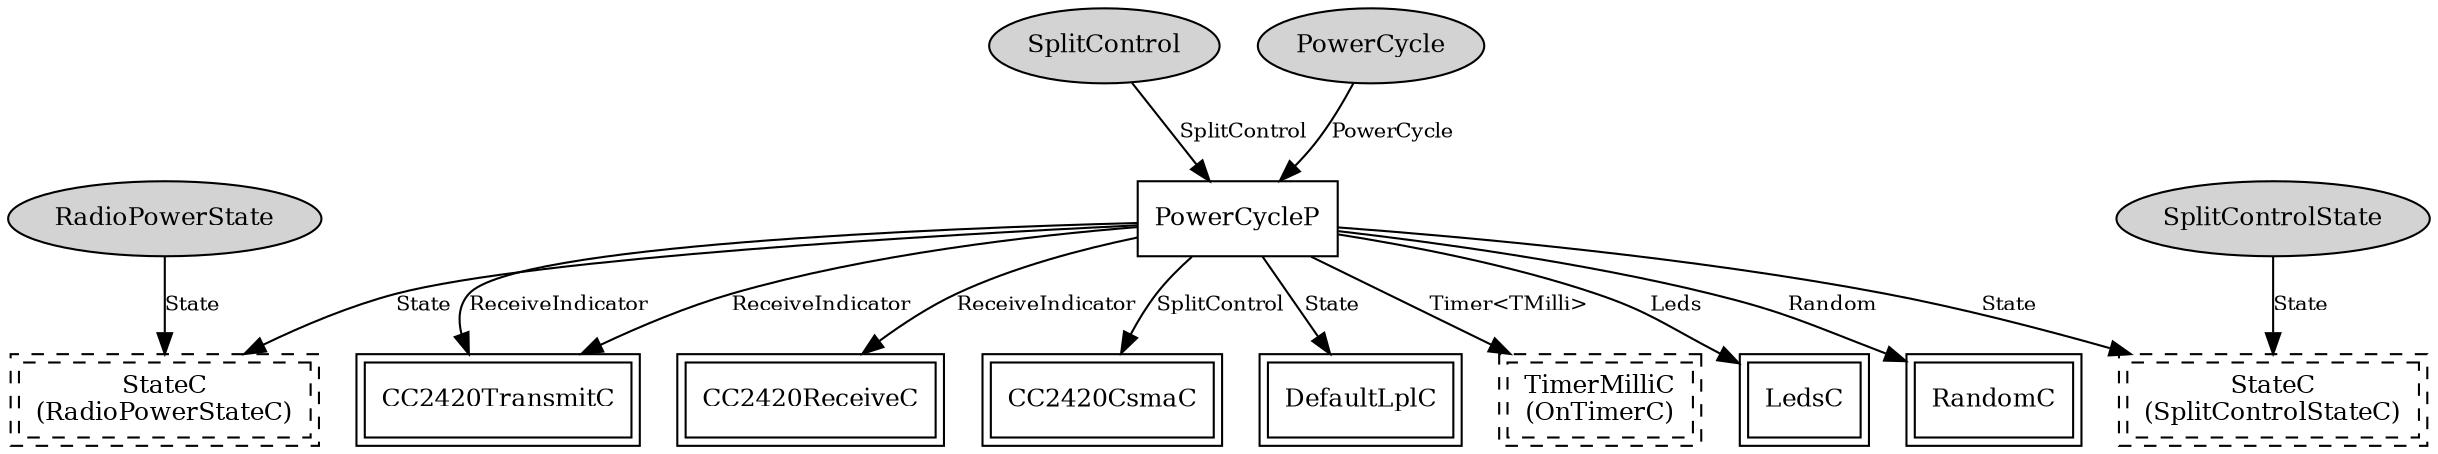 digraph "......tos.chips.cc2420.lpl.PowerCycleC" {
  n0x411adbf0 [shape=ellipse, style=filled, label="SplitControl", fontsize=12];
  "PowerCycleP" [fontsize=12, shape=box, URL="../chtml/......tos.chips.cc2420.lpl.PowerCycleP.html"];
  n0x411aaba0 [shape=ellipse, style=filled, label="RadioPowerState", fontsize=12];
  "PowerCycleC.RadioPowerStateC" [fontsize=12, shape=box,peripheries=2, style=dashed, label="StateC\n(RadioPowerStateC)", URL="../chtml/tos.system.StateC.html"];
  n0x411aa338 [shape=ellipse, style=filled, label="SplitControlState", fontsize=12];
  "PowerCycleC.SplitControlStateC" [fontsize=12, shape=box,peripheries=2, style=dashed, label="StateC\n(SplitControlStateC)", URL="../chtml/tos.system.StateC.html"];
  n0x411ad698 [shape=ellipse, style=filled, label="PowerCycle", fontsize=12];
  "PowerCycleP" [fontsize=12, shape=box, URL="../chtml/......tos.chips.cc2420.lpl.PowerCycleP.html"];
  "PowerCycleP" [fontsize=12, shape=box, URL="../chtml/......tos.chips.cc2420.lpl.PowerCycleP.html"];
  "CC2420TransmitC" [fontsize=12, shape=box,peripheries=2, URL="../chtml/tos.chips.cc2420.transmit.CC2420TransmitC.html"];
  "PowerCycleP" [fontsize=12, shape=box, URL="../chtml/......tos.chips.cc2420.lpl.PowerCycleP.html"];
  "CC2420TransmitC" [fontsize=12, shape=box,peripheries=2, URL="../chtml/tos.chips.cc2420.transmit.CC2420TransmitC.html"];
  "PowerCycleP" [fontsize=12, shape=box, URL="../chtml/......tos.chips.cc2420.lpl.PowerCycleP.html"];
  "CC2420ReceiveC" [fontsize=12, shape=box,peripheries=2, URL="../chtml/......tos.chips.cc2420.receive.CC2420ReceiveC.html"];
  "PowerCycleP" [fontsize=12, shape=box, URL="../chtml/......tos.chips.cc2420.lpl.PowerCycleP.html"];
  "CC2420CsmaC" [fontsize=12, shape=box,peripheries=2, URL="../chtml/tos.chips.cc2420.csma.CC2420CsmaC.html"];
  "PowerCycleP" [fontsize=12, shape=box, URL="../chtml/......tos.chips.cc2420.lpl.PowerCycleP.html"];
  "DefaultLplC" [fontsize=12, shape=box,peripheries=2, URL="../chtml/......tos.chips.cc2420.lpl.DefaultLplC.html"];
  "PowerCycleP" [fontsize=12, shape=box, URL="../chtml/......tos.chips.cc2420.lpl.PowerCycleP.html"];
  "PowerCycleP" [fontsize=12, shape=box, URL="../chtml/......tos.chips.cc2420.lpl.PowerCycleP.html"];
  "PowerCycleP" [fontsize=12, shape=box, URL="../chtml/......tos.chips.cc2420.lpl.PowerCycleP.html"];
  "PowerCycleC.OnTimerC" [fontsize=12, shape=box,peripheries=2, style=dashed, label="TimerMilliC\n(OnTimerC)", URL="../chtml/tos.system.TimerMilliC.html"];
  "PowerCycleP" [fontsize=12, shape=box, URL="../chtml/......tos.chips.cc2420.lpl.PowerCycleP.html"];
  "LedsC" [fontsize=12, shape=box,peripheries=2, URL="../chtml/tos.system.LedsC.html"];
  "PowerCycleP" [fontsize=12, shape=box, URL="../chtml/......tos.chips.cc2420.lpl.PowerCycleP.html"];
  "RandomC" [fontsize=12, shape=box,peripheries=2, URL="../chtml/tos.system.RandomC.html"];
  "n0x411adbf0" -> "PowerCycleP" [label="SplitControl", URL="../ihtml/tos.interfaces.SplitControl.html", fontsize=10];
  "n0x411aaba0" -> "PowerCycleC.RadioPowerStateC" [label="State", URL="../ihtml/tos.interfaces.State.html", fontsize=10];
  "n0x411aa338" -> "PowerCycleC.SplitControlStateC" [label="State", URL="../ihtml/tos.interfaces.State.html", fontsize=10];
  "n0x411ad698" -> "PowerCycleP" [label="PowerCycle", URL="../ihtml/tos.chips.cc2420.interfaces.PowerCycle.html", fontsize=10];
  "PowerCycleP" -> "CC2420TransmitC" [label="ReceiveIndicator", URL="../ihtml/tos.chips.cc2420.interfaces.ReceiveIndicator.html", fontsize=10];
  "PowerCycleP" -> "CC2420TransmitC" [label="ReceiveIndicator", URL="../ihtml/tos.chips.cc2420.interfaces.ReceiveIndicator.html", fontsize=10];
  "PowerCycleP" -> "CC2420ReceiveC" [label="ReceiveIndicator", URL="../ihtml/tos.chips.cc2420.interfaces.ReceiveIndicator.html", fontsize=10];
  "PowerCycleP" -> "CC2420CsmaC" [label="SplitControl", URL="../ihtml/tos.interfaces.SplitControl.html", fontsize=10];
  "PowerCycleP" -> "DefaultLplC" [label="State", URL="../ihtml/tos.interfaces.State.html", fontsize=10];
  "PowerCycleP" -> "PowerCycleC.RadioPowerStateC" [label="State", URL="../ihtml/tos.interfaces.State.html", fontsize=10];
  "PowerCycleP" -> "PowerCycleC.SplitControlStateC" [label="State", URL="../ihtml/tos.interfaces.State.html", fontsize=10];
  "PowerCycleP" -> "PowerCycleC.OnTimerC" [label="Timer<TMilli>", URL="../ihtml/tos.lib.timer.Timer.html", fontsize=10];
  "PowerCycleP" -> "LedsC" [label="Leds", URL="../ihtml/tos.interfaces.Leds.html", fontsize=10];
  "PowerCycleP" -> "RandomC" [label="Random", URL="../ihtml/tos.interfaces.Random.html", fontsize=10];
}
